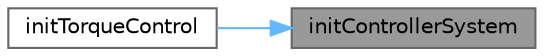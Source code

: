 digraph "initControllerSystem"
{
 // LATEX_PDF_SIZE
  bgcolor="transparent";
  edge [fontname=Helvetica,fontsize=10,labelfontname=Helvetica,labelfontsize=10];
  node [fontname=Helvetica,fontsize=10,shape=box,height=0.2,width=0.4];
  rankdir="RL";
  Node1 [label="initControllerSystem",height=0.2,width=0.4,color="gray40", fillcolor="grey60", style="filled", fontcolor="black",tooltip="Initializes the Controller System with initial settings."];
  Node1 -> Node2 [dir="back",color="steelblue1",style="solid"];
  Node2 [label="initTorqueControl",height=0.2,width=0.4,color="grey40", fillcolor="white", style="filled",URL="$TorqueControl_8c.html#aeefa77a69d64da42889a3fb81c8fbe3b",tooltip="Initializes the Torque Control Actuator with initial settings."];
}

